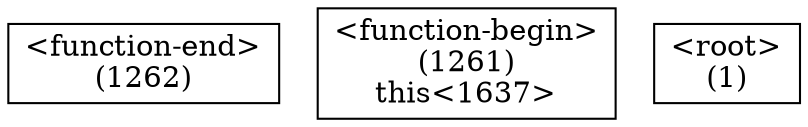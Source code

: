 digraph graphname {
n1262 [shape=box,label="<function-end>
(1262)"];
n1261 [shape=box,label="<function-begin>
(1261)\nthis<1637>"];
n1 [shape=box,label="<root>
(1)"];
}
